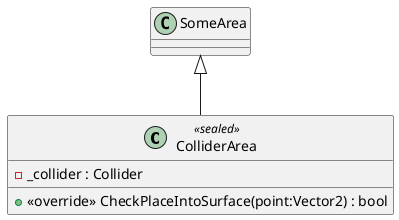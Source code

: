 @startuml
class ColliderArea <<sealed>> {
    - _collider : Collider
    + <<override>> CheckPlaceIntoSurface(point:Vector2) : bool
}
SomeArea <|-- ColliderArea
@enduml
